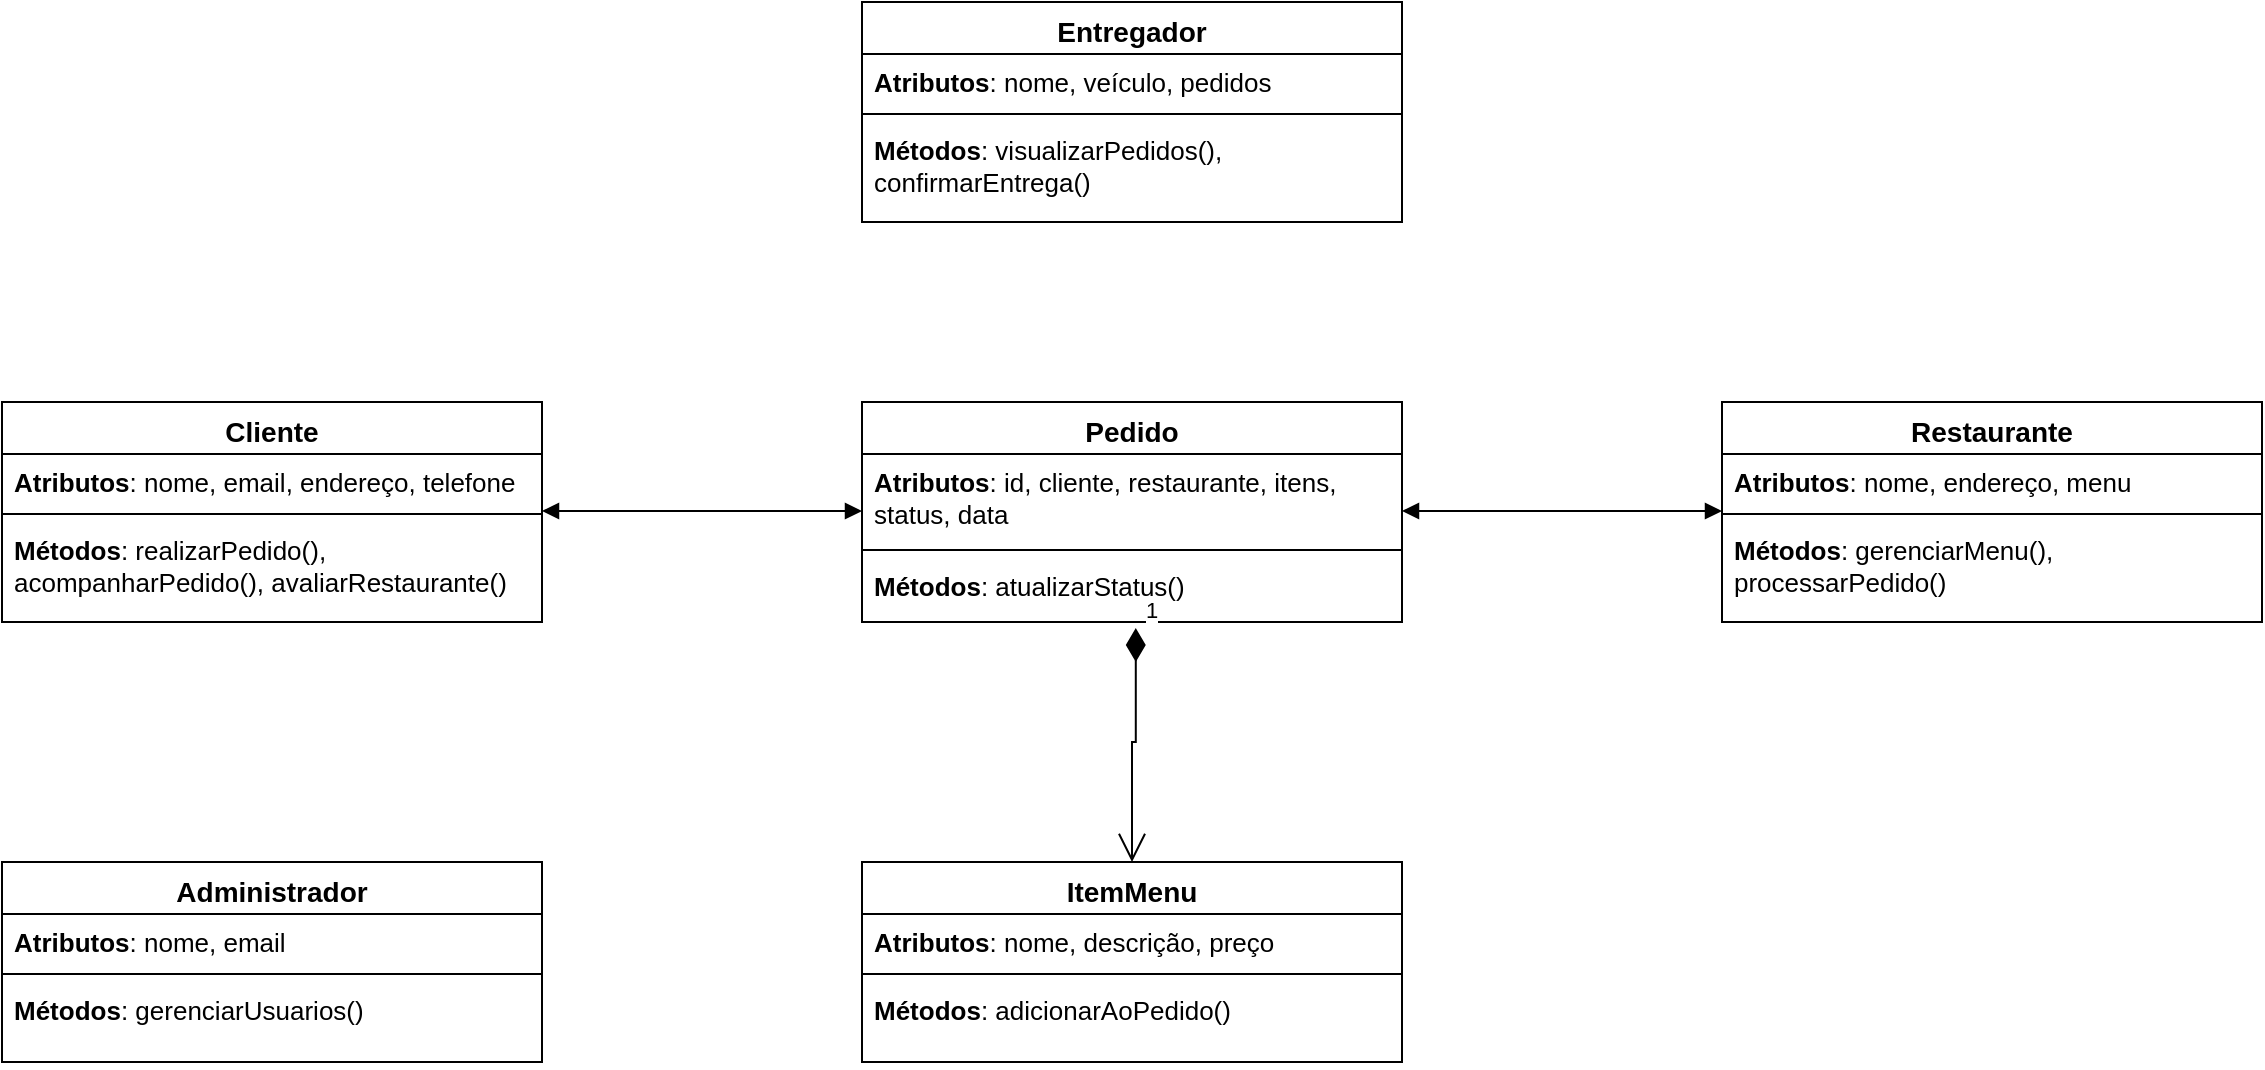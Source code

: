 <mxfile version="24.7.8">
  <diagram name="Página-1" id="-P79NFvOpm1MDNs4cjNi">
    <mxGraphModel dx="1434" dy="738" grid="1" gridSize="10" guides="1" tooltips="1" connect="1" arrows="1" fold="1" page="1" pageScale="1" pageWidth="827" pageHeight="1169" math="0" shadow="0">
      <root>
        <mxCell id="0" />
        <mxCell id="1" parent="0" />
        <mxCell id="mvEV2K7xjus6Djp_tHI3-1" value="&lt;font style=&quot;font-size: 14px;&quot;&gt;Cliente&lt;/font&gt;" style="swimlane;fontStyle=1;align=center;verticalAlign=top;childLayout=stackLayout;horizontal=1;startSize=26;horizontalStack=0;resizeParent=1;resizeParentMax=0;resizeLast=0;collapsible=1;marginBottom=0;whiteSpace=wrap;html=1;" vertex="1" parent="1">
          <mxGeometry x="50" y="210" width="270" height="110" as="geometry" />
        </mxCell>
        <mxCell id="mvEV2K7xjus6Djp_tHI3-2" value="&lt;font style=&quot;font-size: 13px;&quot;&gt;&lt;strong&gt;Atributos&lt;/strong&gt;: nome, email, endereço, telefone&lt;/font&gt;" style="text;strokeColor=none;fillColor=none;align=left;verticalAlign=top;spacingLeft=4;spacingRight=4;overflow=hidden;rotatable=0;points=[[0,0.5],[1,0.5]];portConstraint=eastwest;whiteSpace=wrap;html=1;" vertex="1" parent="mvEV2K7xjus6Djp_tHI3-1">
          <mxGeometry y="26" width="270" height="26" as="geometry" />
        </mxCell>
        <mxCell id="mvEV2K7xjus6Djp_tHI3-3" value="" style="line;strokeWidth=1;fillColor=none;align=left;verticalAlign=middle;spacingTop=-1;spacingLeft=3;spacingRight=3;rotatable=0;labelPosition=right;points=[];portConstraint=eastwest;strokeColor=inherit;" vertex="1" parent="mvEV2K7xjus6Djp_tHI3-1">
          <mxGeometry y="52" width="270" height="8" as="geometry" />
        </mxCell>
        <mxCell id="mvEV2K7xjus6Djp_tHI3-4" value="&lt;font style=&quot;font-size: 13px;&quot;&gt;&lt;strong&gt;Métodos&lt;/strong&gt;: realizarPedido(), acompanharPedido(), avaliarRestaurante()&lt;/font&gt;" style="text;strokeColor=none;fillColor=none;align=left;verticalAlign=top;spacingLeft=4;spacingRight=4;overflow=hidden;rotatable=0;points=[[0,0.5],[1,0.5]];portConstraint=eastwest;whiteSpace=wrap;html=1;" vertex="1" parent="mvEV2K7xjus6Djp_tHI3-1">
          <mxGeometry y="60" width="270" height="50" as="geometry" />
        </mxCell>
        <mxCell id="mvEV2K7xjus6Djp_tHI3-5" value="&lt;font style=&quot;font-size: 14px;&quot;&gt;Pedido&lt;/font&gt;" style="swimlane;fontStyle=1;align=center;verticalAlign=top;childLayout=stackLayout;horizontal=1;startSize=26;horizontalStack=0;resizeParent=1;resizeParentMax=0;resizeLast=0;collapsible=1;marginBottom=0;whiteSpace=wrap;html=1;" vertex="1" parent="1">
          <mxGeometry x="480" y="210" width="270" height="110" as="geometry" />
        </mxCell>
        <mxCell id="mvEV2K7xjus6Djp_tHI3-6" value="&lt;font style=&quot;font-size: 13px;&quot;&gt;&lt;strong&gt;Atributos&lt;/strong&gt;: id, cliente, restaurante, itens, status, data&lt;/font&gt;" style="text;strokeColor=none;fillColor=none;align=left;verticalAlign=top;spacingLeft=4;spacingRight=4;overflow=hidden;rotatable=0;points=[[0,0.5],[1,0.5]];portConstraint=eastwest;whiteSpace=wrap;html=1;" vertex="1" parent="mvEV2K7xjus6Djp_tHI3-5">
          <mxGeometry y="26" width="270" height="44" as="geometry" />
        </mxCell>
        <mxCell id="mvEV2K7xjus6Djp_tHI3-7" value="" style="line;strokeWidth=1;fillColor=none;align=left;verticalAlign=middle;spacingTop=-1;spacingLeft=3;spacingRight=3;rotatable=0;labelPosition=right;points=[];portConstraint=eastwest;strokeColor=inherit;" vertex="1" parent="mvEV2K7xjus6Djp_tHI3-5">
          <mxGeometry y="70" width="270" height="8" as="geometry" />
        </mxCell>
        <mxCell id="mvEV2K7xjus6Djp_tHI3-8" value="&lt;font style=&quot;font-size: 13px;&quot;&gt;&lt;strong&gt;Métodos&lt;/strong&gt;: atualizarStatus()&lt;/font&gt;" style="text;strokeColor=none;fillColor=none;align=left;verticalAlign=top;spacingLeft=4;spacingRight=4;overflow=hidden;rotatable=0;points=[[0,0.5],[1,0.5]];portConstraint=eastwest;whiteSpace=wrap;html=1;" vertex="1" parent="mvEV2K7xjus6Djp_tHI3-5">
          <mxGeometry y="78" width="270" height="32" as="geometry" />
        </mxCell>
        <mxCell id="mvEV2K7xjus6Djp_tHI3-9" value="&lt;font style=&quot;font-size: 14px;&quot;&gt;Restaurante&lt;/font&gt;" style="swimlane;fontStyle=1;align=center;verticalAlign=top;childLayout=stackLayout;horizontal=1;startSize=26;horizontalStack=0;resizeParent=1;resizeParentMax=0;resizeLast=0;collapsible=1;marginBottom=0;whiteSpace=wrap;html=1;" vertex="1" parent="1">
          <mxGeometry x="910" y="210" width="270" height="110" as="geometry" />
        </mxCell>
        <mxCell id="mvEV2K7xjus6Djp_tHI3-10" value="&lt;font style=&quot;font-size: 13px;&quot;&gt;&lt;strong&gt;Atributos&lt;/strong&gt;: nome, endereço, menu&lt;/font&gt;" style="text;strokeColor=none;fillColor=none;align=left;verticalAlign=top;spacingLeft=4;spacingRight=4;overflow=hidden;rotatable=0;points=[[0,0.5],[1,0.5]];portConstraint=eastwest;whiteSpace=wrap;html=1;" vertex="1" parent="mvEV2K7xjus6Djp_tHI3-9">
          <mxGeometry y="26" width="270" height="26" as="geometry" />
        </mxCell>
        <mxCell id="mvEV2K7xjus6Djp_tHI3-11" value="" style="line;strokeWidth=1;fillColor=none;align=left;verticalAlign=middle;spacingTop=-1;spacingLeft=3;spacingRight=3;rotatable=0;labelPosition=right;points=[];portConstraint=eastwest;strokeColor=inherit;" vertex="1" parent="mvEV2K7xjus6Djp_tHI3-9">
          <mxGeometry y="52" width="270" height="8" as="geometry" />
        </mxCell>
        <mxCell id="mvEV2K7xjus6Djp_tHI3-12" value="&lt;font style=&quot;font-size: 13px;&quot;&gt;&lt;strong&gt;Métodos&lt;/strong&gt;: gerenciarMenu(), processarPedido()&lt;/font&gt;" style="text;strokeColor=none;fillColor=none;align=left;verticalAlign=top;spacingLeft=4;spacingRight=4;overflow=hidden;rotatable=0;points=[[0,0.5],[1,0.5]];portConstraint=eastwest;whiteSpace=wrap;html=1;" vertex="1" parent="mvEV2K7xjus6Djp_tHI3-9">
          <mxGeometry y="60" width="270" height="50" as="geometry" />
        </mxCell>
        <mxCell id="mvEV2K7xjus6Djp_tHI3-13" value="&lt;font style=&quot;font-size: 14px;&quot;&gt;Administrador&lt;/font&gt;" style="swimlane;fontStyle=1;align=center;verticalAlign=top;childLayout=stackLayout;horizontal=1;startSize=26;horizontalStack=0;resizeParent=1;resizeParentMax=0;resizeLast=0;collapsible=1;marginBottom=0;whiteSpace=wrap;html=1;" vertex="1" parent="1">
          <mxGeometry x="50" y="440" width="270" height="100" as="geometry" />
        </mxCell>
        <mxCell id="mvEV2K7xjus6Djp_tHI3-14" value="&lt;font style=&quot;font-size: 13px;&quot;&gt;&lt;strong&gt;Atributos&lt;/strong&gt;: nome, email&lt;/font&gt;" style="text;strokeColor=none;fillColor=none;align=left;verticalAlign=top;spacingLeft=4;spacingRight=4;overflow=hidden;rotatable=0;points=[[0,0.5],[1,0.5]];portConstraint=eastwest;whiteSpace=wrap;html=1;" vertex="1" parent="mvEV2K7xjus6Djp_tHI3-13">
          <mxGeometry y="26" width="270" height="26" as="geometry" />
        </mxCell>
        <mxCell id="mvEV2K7xjus6Djp_tHI3-15" value="" style="line;strokeWidth=1;fillColor=none;align=left;verticalAlign=middle;spacingTop=-1;spacingLeft=3;spacingRight=3;rotatable=0;labelPosition=right;points=[];portConstraint=eastwest;strokeColor=inherit;" vertex="1" parent="mvEV2K7xjus6Djp_tHI3-13">
          <mxGeometry y="52" width="270" height="8" as="geometry" />
        </mxCell>
        <mxCell id="mvEV2K7xjus6Djp_tHI3-16" value="&lt;font style=&quot;font-size: 13px;&quot;&gt;&lt;strong&gt;Métodos&lt;/strong&gt;: gerenciarUsuarios()&lt;/font&gt;" style="text;strokeColor=none;fillColor=none;align=left;verticalAlign=top;spacingLeft=4;spacingRight=4;overflow=hidden;rotatable=0;points=[[0,0.5],[1,0.5]];portConstraint=eastwest;whiteSpace=wrap;html=1;" vertex="1" parent="mvEV2K7xjus6Djp_tHI3-13">
          <mxGeometry y="60" width="270" height="40" as="geometry" />
        </mxCell>
        <mxCell id="mvEV2K7xjus6Djp_tHI3-17" value="&lt;font style=&quot;font-size: 14px;&quot;&gt;Entregador&lt;/font&gt;" style="swimlane;fontStyle=1;align=center;verticalAlign=top;childLayout=stackLayout;horizontal=1;startSize=26;horizontalStack=0;resizeParent=1;resizeParentMax=0;resizeLast=0;collapsible=1;marginBottom=0;whiteSpace=wrap;html=1;" vertex="1" parent="1">
          <mxGeometry x="480" y="10" width="270" height="110" as="geometry" />
        </mxCell>
        <mxCell id="mvEV2K7xjus6Djp_tHI3-18" value="&lt;font style=&quot;font-size: 13px;&quot;&gt;&lt;strong&gt;Atributos&lt;/strong&gt;: nome, veículo, pedidos&lt;/font&gt;" style="text;strokeColor=none;fillColor=none;align=left;verticalAlign=top;spacingLeft=4;spacingRight=4;overflow=hidden;rotatable=0;points=[[0,0.5],[1,0.5]];portConstraint=eastwest;whiteSpace=wrap;html=1;" vertex="1" parent="mvEV2K7xjus6Djp_tHI3-17">
          <mxGeometry y="26" width="270" height="26" as="geometry" />
        </mxCell>
        <mxCell id="mvEV2K7xjus6Djp_tHI3-19" value="" style="line;strokeWidth=1;fillColor=none;align=left;verticalAlign=middle;spacingTop=-1;spacingLeft=3;spacingRight=3;rotatable=0;labelPosition=right;points=[];portConstraint=eastwest;strokeColor=inherit;" vertex="1" parent="mvEV2K7xjus6Djp_tHI3-17">
          <mxGeometry y="52" width="270" height="8" as="geometry" />
        </mxCell>
        <mxCell id="mvEV2K7xjus6Djp_tHI3-20" value="&lt;font style=&quot;font-size: 13px;&quot;&gt;&lt;strong&gt;Métodos&lt;/strong&gt;: visualizarPedidos(), confirmarEntrega()&lt;/font&gt;" style="text;strokeColor=none;fillColor=none;align=left;verticalAlign=top;spacingLeft=4;spacingRight=4;overflow=hidden;rotatable=0;points=[[0,0.5],[1,0.5]];portConstraint=eastwest;whiteSpace=wrap;html=1;" vertex="1" parent="mvEV2K7xjus6Djp_tHI3-17">
          <mxGeometry y="60" width="270" height="50" as="geometry" />
        </mxCell>
        <mxCell id="mvEV2K7xjus6Djp_tHI3-21" value="&lt;font style=&quot;font-size: 14px;&quot;&gt;ItemMenu&lt;/font&gt;" style="swimlane;fontStyle=1;align=center;verticalAlign=top;childLayout=stackLayout;horizontal=1;startSize=26;horizontalStack=0;resizeParent=1;resizeParentMax=0;resizeLast=0;collapsible=1;marginBottom=0;whiteSpace=wrap;html=1;" vertex="1" parent="1">
          <mxGeometry x="480" y="440" width="270" height="100" as="geometry" />
        </mxCell>
        <mxCell id="mvEV2K7xjus6Djp_tHI3-22" value="&lt;font style=&quot;font-size: 13px;&quot;&gt;&lt;strong&gt;Atributos&lt;/strong&gt;: nome, descrição, preço&lt;/font&gt;" style="text;strokeColor=none;fillColor=none;align=left;verticalAlign=top;spacingLeft=4;spacingRight=4;overflow=hidden;rotatable=0;points=[[0,0.5],[1,0.5]];portConstraint=eastwest;whiteSpace=wrap;html=1;" vertex="1" parent="mvEV2K7xjus6Djp_tHI3-21">
          <mxGeometry y="26" width="270" height="26" as="geometry" />
        </mxCell>
        <mxCell id="mvEV2K7xjus6Djp_tHI3-23" value="" style="line;strokeWidth=1;fillColor=none;align=left;verticalAlign=middle;spacingTop=-1;spacingLeft=3;spacingRight=3;rotatable=0;labelPosition=right;points=[];portConstraint=eastwest;strokeColor=inherit;" vertex="1" parent="mvEV2K7xjus6Djp_tHI3-21">
          <mxGeometry y="52" width="270" height="8" as="geometry" />
        </mxCell>
        <mxCell id="mvEV2K7xjus6Djp_tHI3-24" value="&lt;font style=&quot;font-size: 13px;&quot;&gt;&lt;strong&gt;Métodos&lt;/strong&gt;: adicionarAoPedido()&lt;/font&gt;" style="text;strokeColor=none;fillColor=none;align=left;verticalAlign=top;spacingLeft=4;spacingRight=4;overflow=hidden;rotatable=0;points=[[0,0.5],[1,0.5]];portConstraint=eastwest;whiteSpace=wrap;html=1;" vertex="1" parent="mvEV2K7xjus6Djp_tHI3-21">
          <mxGeometry y="60" width="270" height="40" as="geometry" />
        </mxCell>
        <mxCell id="mvEV2K7xjus6Djp_tHI3-25" value="" style="endArrow=block;startArrow=block;endFill=1;startFill=1;html=1;rounded=0;" edge="1" parent="1">
          <mxGeometry width="160" relative="1" as="geometry">
            <mxPoint x="320" y="264.5" as="sourcePoint" />
            <mxPoint x="480" y="264.5" as="targetPoint" />
          </mxGeometry>
        </mxCell>
        <mxCell id="mvEV2K7xjus6Djp_tHI3-26" value="" style="endArrow=block;startArrow=block;endFill=1;startFill=1;html=1;rounded=0;" edge="1" parent="1">
          <mxGeometry width="160" relative="1" as="geometry">
            <mxPoint x="750" y="264.5" as="sourcePoint" />
            <mxPoint x="910" y="264.5" as="targetPoint" />
          </mxGeometry>
        </mxCell>
        <mxCell id="mvEV2K7xjus6Djp_tHI3-31" value="1" style="endArrow=open;html=1;endSize=12;startArrow=diamondThin;startSize=14;startFill=1;edgeStyle=orthogonalEdgeStyle;align=left;verticalAlign=bottom;rounded=0;entryX=0.5;entryY=0;entryDx=0;entryDy=0;exitX=0.507;exitY=1.094;exitDx=0;exitDy=0;exitPerimeter=0;" edge="1" parent="1" source="mvEV2K7xjus6Djp_tHI3-8" target="mvEV2K7xjus6Djp_tHI3-21">
          <mxGeometry x="-1" y="3" relative="1" as="geometry">
            <mxPoint x="570" y="380" as="sourcePoint" />
            <mxPoint x="690" y="380" as="targetPoint" />
            <Array as="points">
              <mxPoint x="617" y="380" />
              <mxPoint x="615" y="380" />
            </Array>
          </mxGeometry>
        </mxCell>
      </root>
    </mxGraphModel>
  </diagram>
</mxfile>
